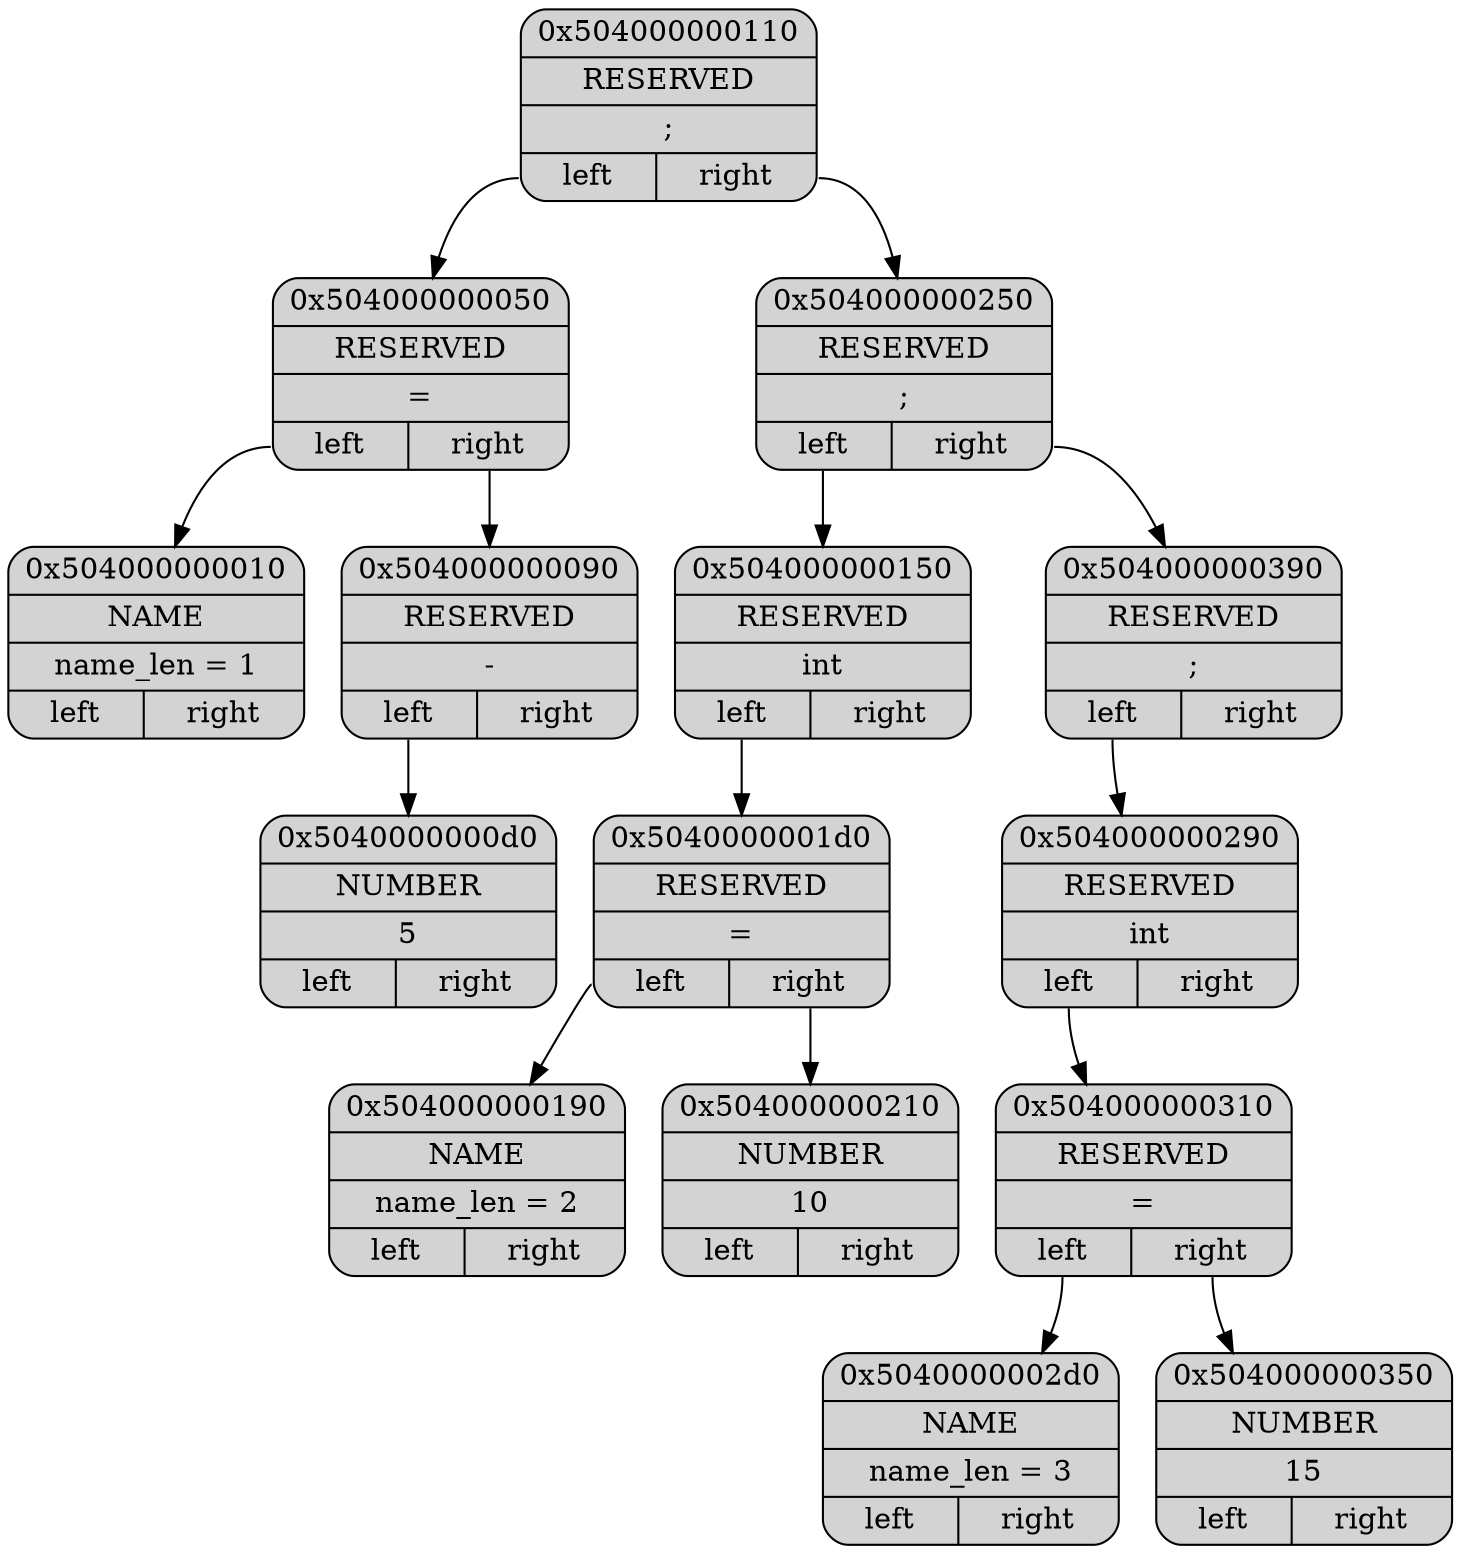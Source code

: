 digraph G
{
node[shape="record", style="rounded, filled"];

p0x504000000110[label = "{ <ptr> 0x504000000110 | <type> RESERVED | <data> ; | { <l>left|<r>right } }"];
p0x504000000050[label = "{ <ptr> 0x504000000050 | <type> RESERVED | <data> = | { <l>left|<r>right } }"];
p0x504000000010[label = "{ <ptr> 0x504000000010 | <type> NAME | <data> name_len = 1 | { <l>left|<r>right } }"];
p0x504000000090[label = "{ <ptr> 0x504000000090 | <type> RESERVED | <data> - | { <l>left|<r>right } }"];
p0x5040000000d0[label = "{ <ptr> 0x5040000000d0 | <type> NUMBER | <data> 5 | { <l>left|<r>right } }"];
p0x504000000250[label = "{ <ptr> 0x504000000250 | <type> RESERVED | <data> ; | { <l>left|<r>right } }"];
p0x504000000150[label = "{ <ptr> 0x504000000150 | <type> RESERVED | <data> int | { <l>left|<r>right } }"];
p0x5040000001d0[label = "{ <ptr> 0x5040000001d0 | <type> RESERVED | <data> = | { <l>left|<r>right } }"];
p0x504000000190[label = "{ <ptr> 0x504000000190 | <type> NAME | <data> name_len = 2 | { <l>left|<r>right } }"];
p0x504000000210[label = "{ <ptr> 0x504000000210 | <type> NUMBER | <data> 10 | { <l>left|<r>right } }"];
p0x504000000390[label = "{ <ptr> 0x504000000390 | <type> RESERVED | <data> ; | { <l>left|<r>right } }"];
p0x504000000290[label = "{ <ptr> 0x504000000290 | <type> RESERVED | <data> int | { <l>left|<r>right } }"];
p0x504000000310[label = "{ <ptr> 0x504000000310 | <type> RESERVED | <data> = | { <l>left|<r>right } }"];
p0x5040000002d0[label = "{ <ptr> 0x5040000002d0 | <type> NAME | <data> name_len = 3 | { <l>left|<r>right } }"];
p0x504000000350[label = "{ <ptr> 0x504000000350 | <type> NUMBER | <data> 15 | { <l>left|<r>right } }"];

p0x504000000110:<l> -> p0x504000000050
p0x504000000050:<l> -> p0x504000000010
p0x504000000050:<r> -> p0x504000000090
p0x504000000090:<l> -> p0x5040000000d0
p0x504000000110:<r> -> p0x504000000250
p0x504000000250:<l> -> p0x504000000150
p0x504000000150:<l> -> p0x5040000001d0
p0x5040000001d0:<l> -> p0x504000000190
p0x5040000001d0:<r> -> p0x504000000210
p0x504000000250:<r> -> p0x504000000390
p0x504000000390:<l> -> p0x504000000290
p0x504000000290:<l> -> p0x504000000310
p0x504000000310:<l> -> p0x5040000002d0
p0x504000000310:<r> -> p0x504000000350
}
